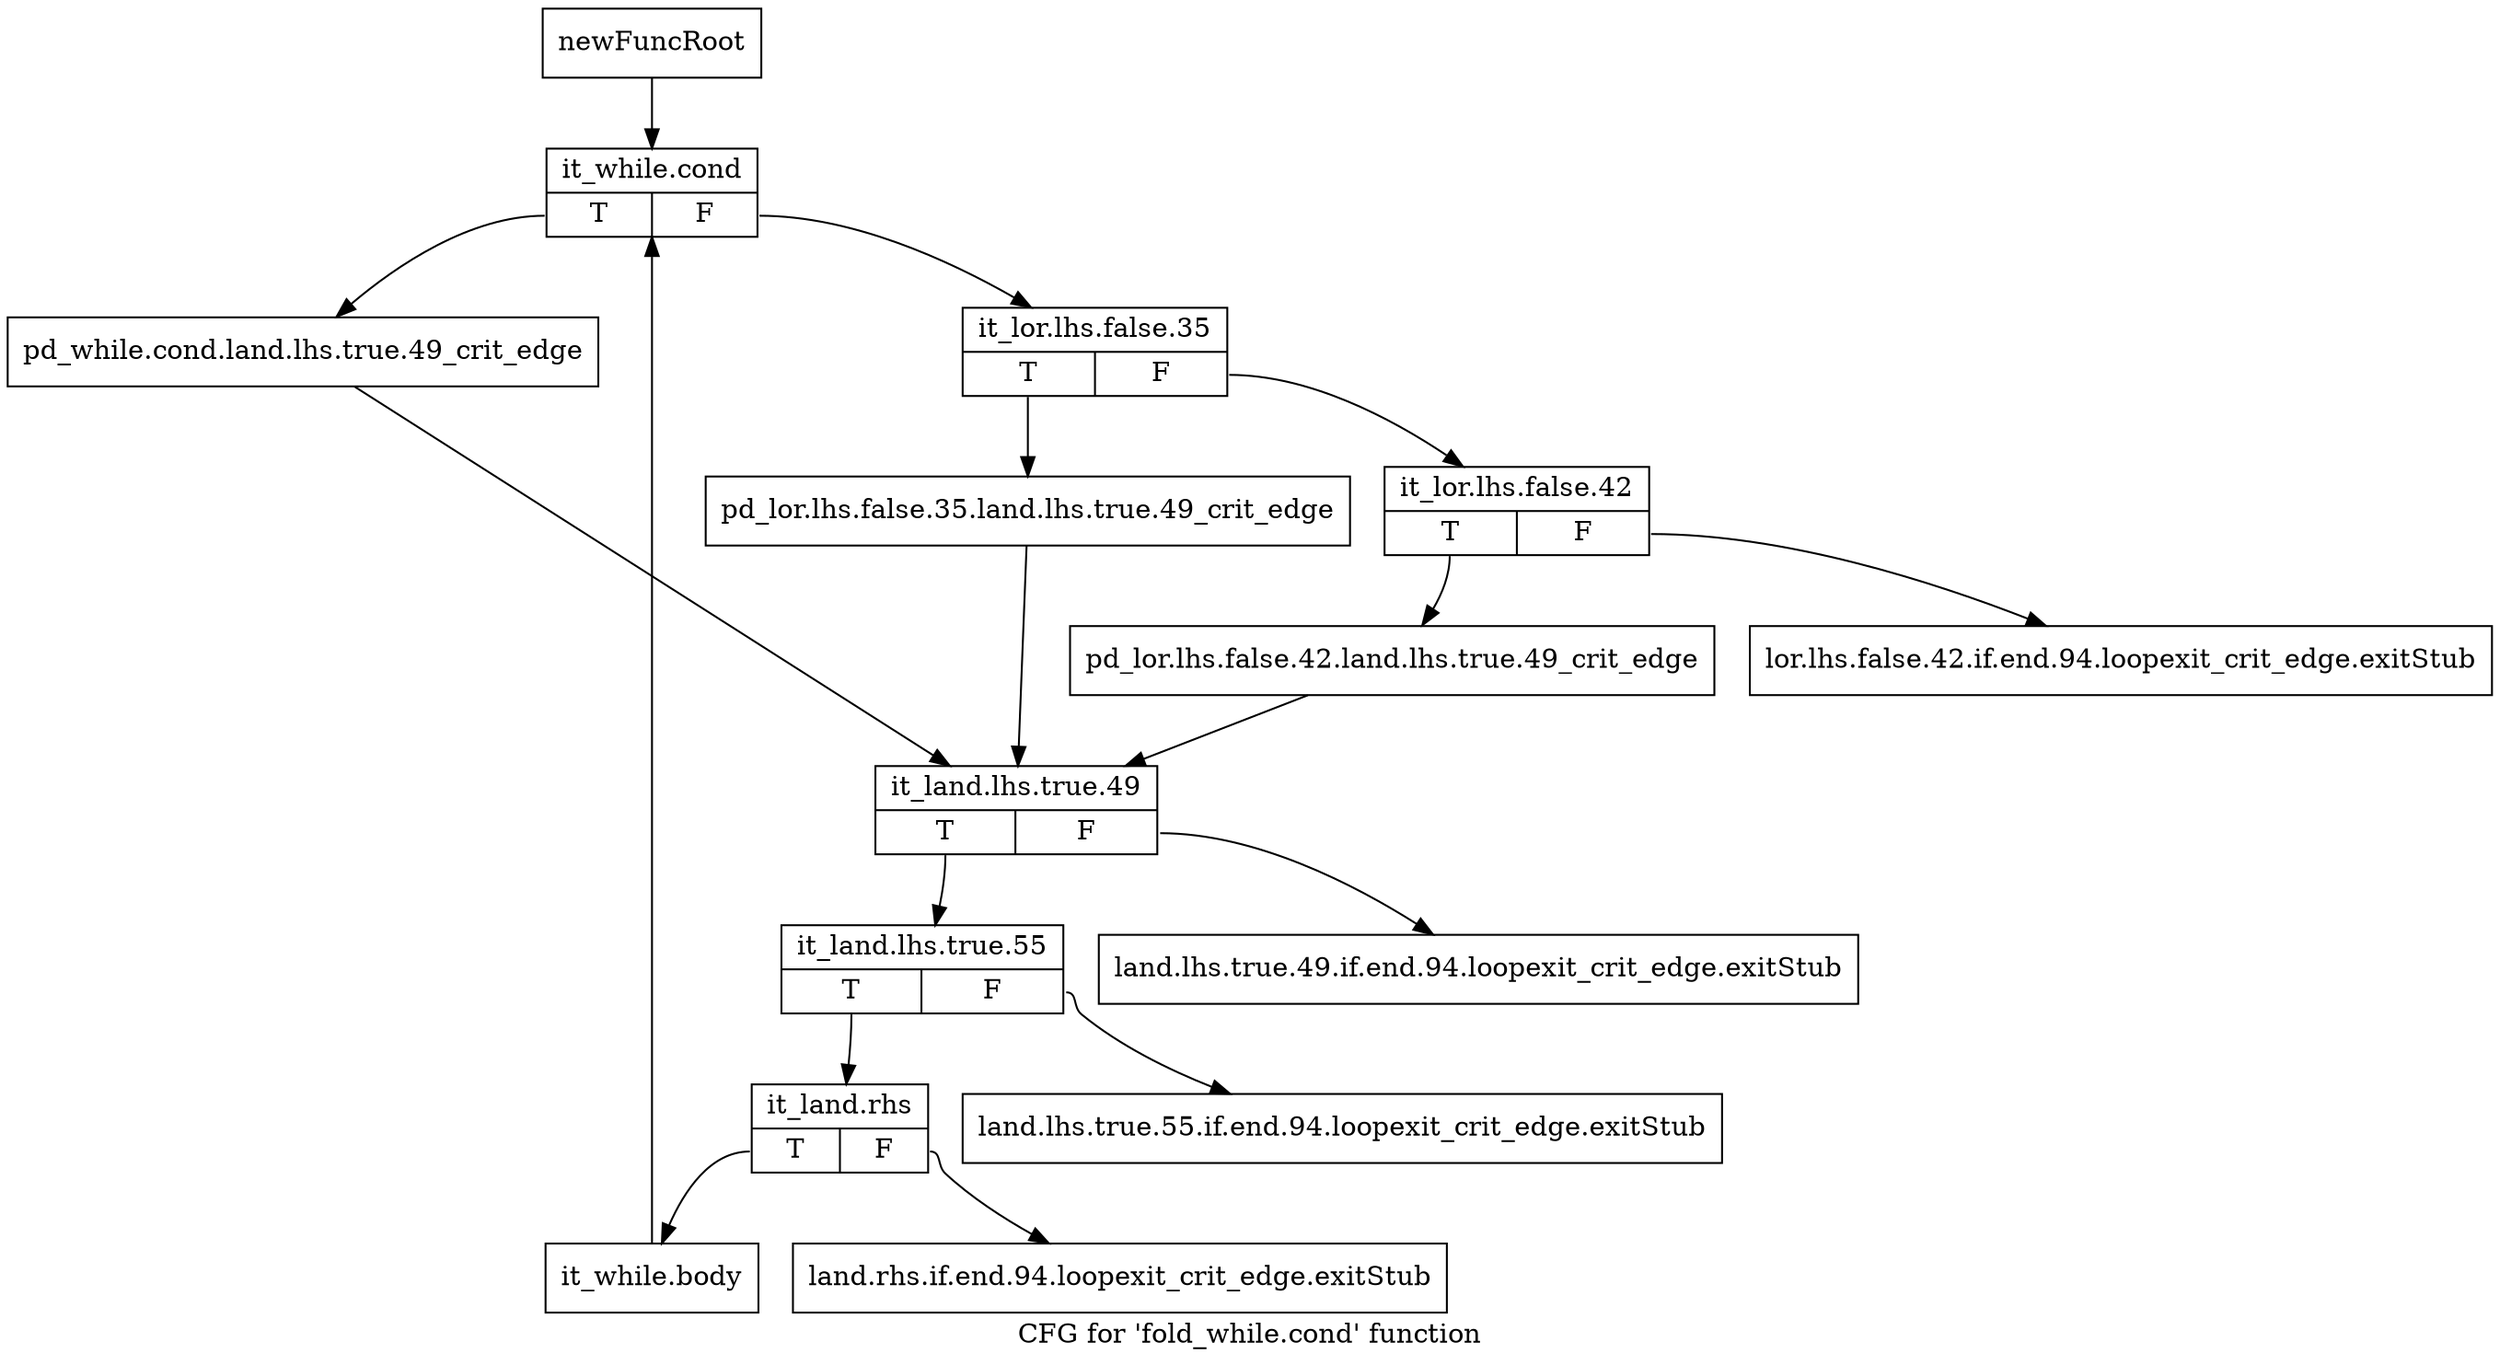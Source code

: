 digraph "CFG for 'fold_while.cond' function" {
	label="CFG for 'fold_while.cond' function";

	Node0xaf6ce60 [shape=record,label="{newFuncRoot}"];
	Node0xaf6ce60 -> Node0xaf75990;
	Node0xaf75850 [shape=record,label="{lor.lhs.false.42.if.end.94.loopexit_crit_edge.exitStub}"];
	Node0xaf758a0 [shape=record,label="{land.lhs.true.49.if.end.94.loopexit_crit_edge.exitStub}"];
	Node0xaf758f0 [shape=record,label="{land.lhs.true.55.if.end.94.loopexit_crit_edge.exitStub}"];
	Node0xaf75940 [shape=record,label="{land.rhs.if.end.94.loopexit_crit_edge.exitStub}"];
	Node0xaf75990 [shape=record,label="{it_while.cond|{<s0>T|<s1>F}}"];
	Node0xaf75990:s0 -> Node0xaf75b20;
	Node0xaf75990:s1 -> Node0xaf759e0;
	Node0xaf759e0 [shape=record,label="{it_lor.lhs.false.35|{<s0>T|<s1>F}}"];
	Node0xaf759e0:s0 -> Node0xaf75ad0;
	Node0xaf759e0:s1 -> Node0xaf75a30;
	Node0xaf75a30 [shape=record,label="{it_lor.lhs.false.42|{<s0>T|<s1>F}}"];
	Node0xaf75a30:s0 -> Node0xaf75a80;
	Node0xaf75a30:s1 -> Node0xaf75850;
	Node0xaf75a80 [shape=record,label="{pd_lor.lhs.false.42.land.lhs.true.49_crit_edge}"];
	Node0xaf75a80 -> Node0xaf75b70;
	Node0xaf75ad0 [shape=record,label="{pd_lor.lhs.false.35.land.lhs.true.49_crit_edge}"];
	Node0xaf75ad0 -> Node0xaf75b70;
	Node0xaf75b20 [shape=record,label="{pd_while.cond.land.lhs.true.49_crit_edge}"];
	Node0xaf75b20 -> Node0xaf75b70;
	Node0xaf75b70 [shape=record,label="{it_land.lhs.true.49|{<s0>T|<s1>F}}"];
	Node0xaf75b70:s0 -> Node0xaf75bc0;
	Node0xaf75b70:s1 -> Node0xaf758a0;
	Node0xaf75bc0 [shape=record,label="{it_land.lhs.true.55|{<s0>T|<s1>F}}"];
	Node0xaf75bc0:s0 -> Node0xaf75c10;
	Node0xaf75bc0:s1 -> Node0xaf758f0;
	Node0xaf75c10 [shape=record,label="{it_land.rhs|{<s0>T|<s1>F}}"];
	Node0xaf75c10:s0 -> Node0xaf75c60;
	Node0xaf75c10:s1 -> Node0xaf75940;
	Node0xaf75c60 [shape=record,label="{it_while.body}"];
	Node0xaf75c60 -> Node0xaf75990;
}
